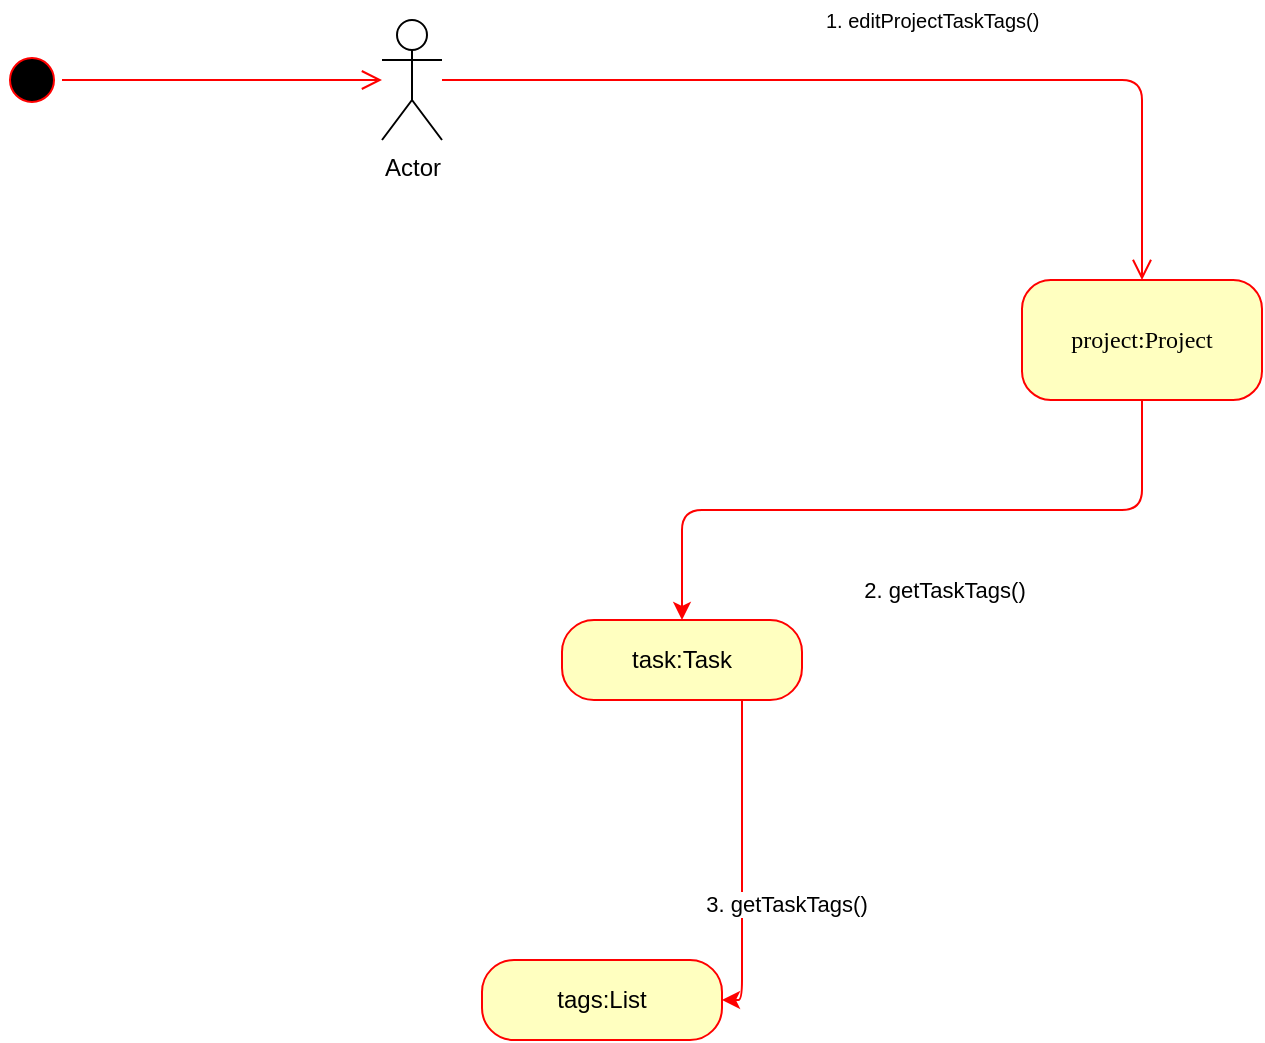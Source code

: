 <mxfile version="10.6.7"><diagram name="Page-1" id="58cdce13-f638-feb5-8d6f-7d28b1aa9fa0"><mxGraphModel dx="1394" dy="755" grid="1" gridSize="10" guides="1" tooltips="1" connect="1" arrows="1" fold="1" page="1" pageScale="1" pageWidth="1100" pageHeight="850" background="#ffffff" math="0" shadow="0"><root><mxCell id="0"/><mxCell id="1" parent="0"/><mxCell id="382b91b5511bd0f7-1" value="" style="ellipse;html=1;shape=startState;fillColor=#000000;strokeColor=#ff0000;rounded=1;shadow=0;comic=0;labelBackgroundColor=none;fontFamily=Verdana;fontSize=12;fontColor=#000000;align=center;direction=south;" parent="1" vertex="1"><mxGeometry x="130" y="135" width="30" height="30" as="geometry"/></mxCell><mxCell id="HUcn9FJM5_dCD9us_pPH-1" value="2. getTaskTags()" style="edgeStyle=orthogonalEdgeStyle;rounded=1;orthogonalLoop=1;jettySize=auto;html=1;exitX=0.5;exitY=1;exitDx=0;exitDy=0;strokeColor=#FF0000;" parent="1" source="382b91b5511bd0f7-7" target="gJLKpaYXSUN0Xv2_VoQH-10" edge="1"><mxGeometry x="-0.091" y="40" relative="1" as="geometry"><mxPoint as="offset"/></mxGeometry></mxCell><mxCell id="382b91b5511bd0f7-7" value="project:Project" style="rounded=1;whiteSpace=wrap;html=1;arcSize=24;fillColor=#ffffc0;strokeColor=#ff0000;shadow=0;comic=0;labelBackgroundColor=none;fontFamily=Verdana;fontSize=12;fontColor=#000000;align=center;" parent="1" vertex="1"><mxGeometry x="640" y="250" width="120" height="60" as="geometry"/></mxCell><mxCell id="2a3bc250acf0617d-9" style="edgeStyle=orthogonalEdgeStyle;html=1;labelBackgroundColor=none;endArrow=open;endSize=8;strokeColor=#ff0000;fontFamily=Verdana;fontSize=12;align=left;" parent="1" source="382b91b5511bd0f7-1" edge="1"><mxGeometry relative="1" as="geometry"><mxPoint x="320" y="150" as="targetPoint"/></mxGeometry></mxCell><mxCell id="2a3bc250acf0617d-10" style="edgeStyle=orthogonalEdgeStyle;html=1;labelBackgroundColor=none;endArrow=open;endSize=8;strokeColor=#ff0000;fontFamily=Verdana;fontSize=12;align=left;" parent="1" target="382b91b5511bd0f7-7" edge="1"><mxGeometry relative="1" as="geometry"><Array as="points"><mxPoint x="360" y="150"/><mxPoint x="480" y="150"/></Array><mxPoint x="350" y="150" as="sourcePoint"/><mxPoint x="450" y="160" as="targetPoint"/></mxGeometry></mxCell><mxCell id="9rXHQXy1H_-N6-NmS4Td-7" value="Actor" style="shape=umlActor;verticalLabelPosition=bottom;labelBackgroundColor=#ffffff;verticalAlign=top;html=1;outlineConnect=0;" parent="1" vertex="1"><mxGeometry x="320" y="120" width="30" height="60" as="geometry"/></mxCell><mxCell id="9rXHQXy1H_-N6-NmS4Td-1" value="&lt;font style=&quot;font-size: 10px&quot;&gt;1. editProjectTaskTags()&lt;/font&gt;" style="text;html=1;resizable=0;points=[];autosize=1;align=left;verticalAlign=top;spacingTop=-4;" parent="1" vertex="1"><mxGeometry x="540" y="110" width="120" height="20" as="geometry"/></mxCell><mxCell id="Hjj3vsCIubLqGFSwovlk-4" value="3. getTaskTags()" style="edgeStyle=orthogonalEdgeStyle;rounded=1;orthogonalLoop=1;jettySize=auto;html=1;exitX=0.75;exitY=1;exitDx=0;exitDy=0;strokeColor=#FF0000;" parent="1" source="gJLKpaYXSUN0Xv2_VoQH-10" target="Hjj3vsCIubLqGFSwovlk-2" edge="1"><mxGeometry x="0.275" y="22" relative="1" as="geometry"><mxPoint as="offset"/><Array as="points"><mxPoint x="500" y="610"/></Array></mxGeometry></mxCell><mxCell id="gJLKpaYXSUN0Xv2_VoQH-10" value="task:Task" style="rounded=1;whiteSpace=wrap;html=1;arcSize=40;fontColor=#000000;fillColor=#ffffc0;strokeColor=#ff0000;" parent="1" vertex="1"><mxGeometry x="410" y="420" width="120" height="40" as="geometry"/></mxCell><mxCell id="Hjj3vsCIubLqGFSwovlk-2" value="tags:List" style="rounded=1;whiteSpace=wrap;html=1;arcSize=40;fontColor=#000000;fillColor=#ffffc0;strokeColor=#ff0000;" parent="1" vertex="1"><mxGeometry x="370" y="590" width="120" height="40" as="geometry"/></mxCell></root></mxGraphModel></diagram></mxfile>